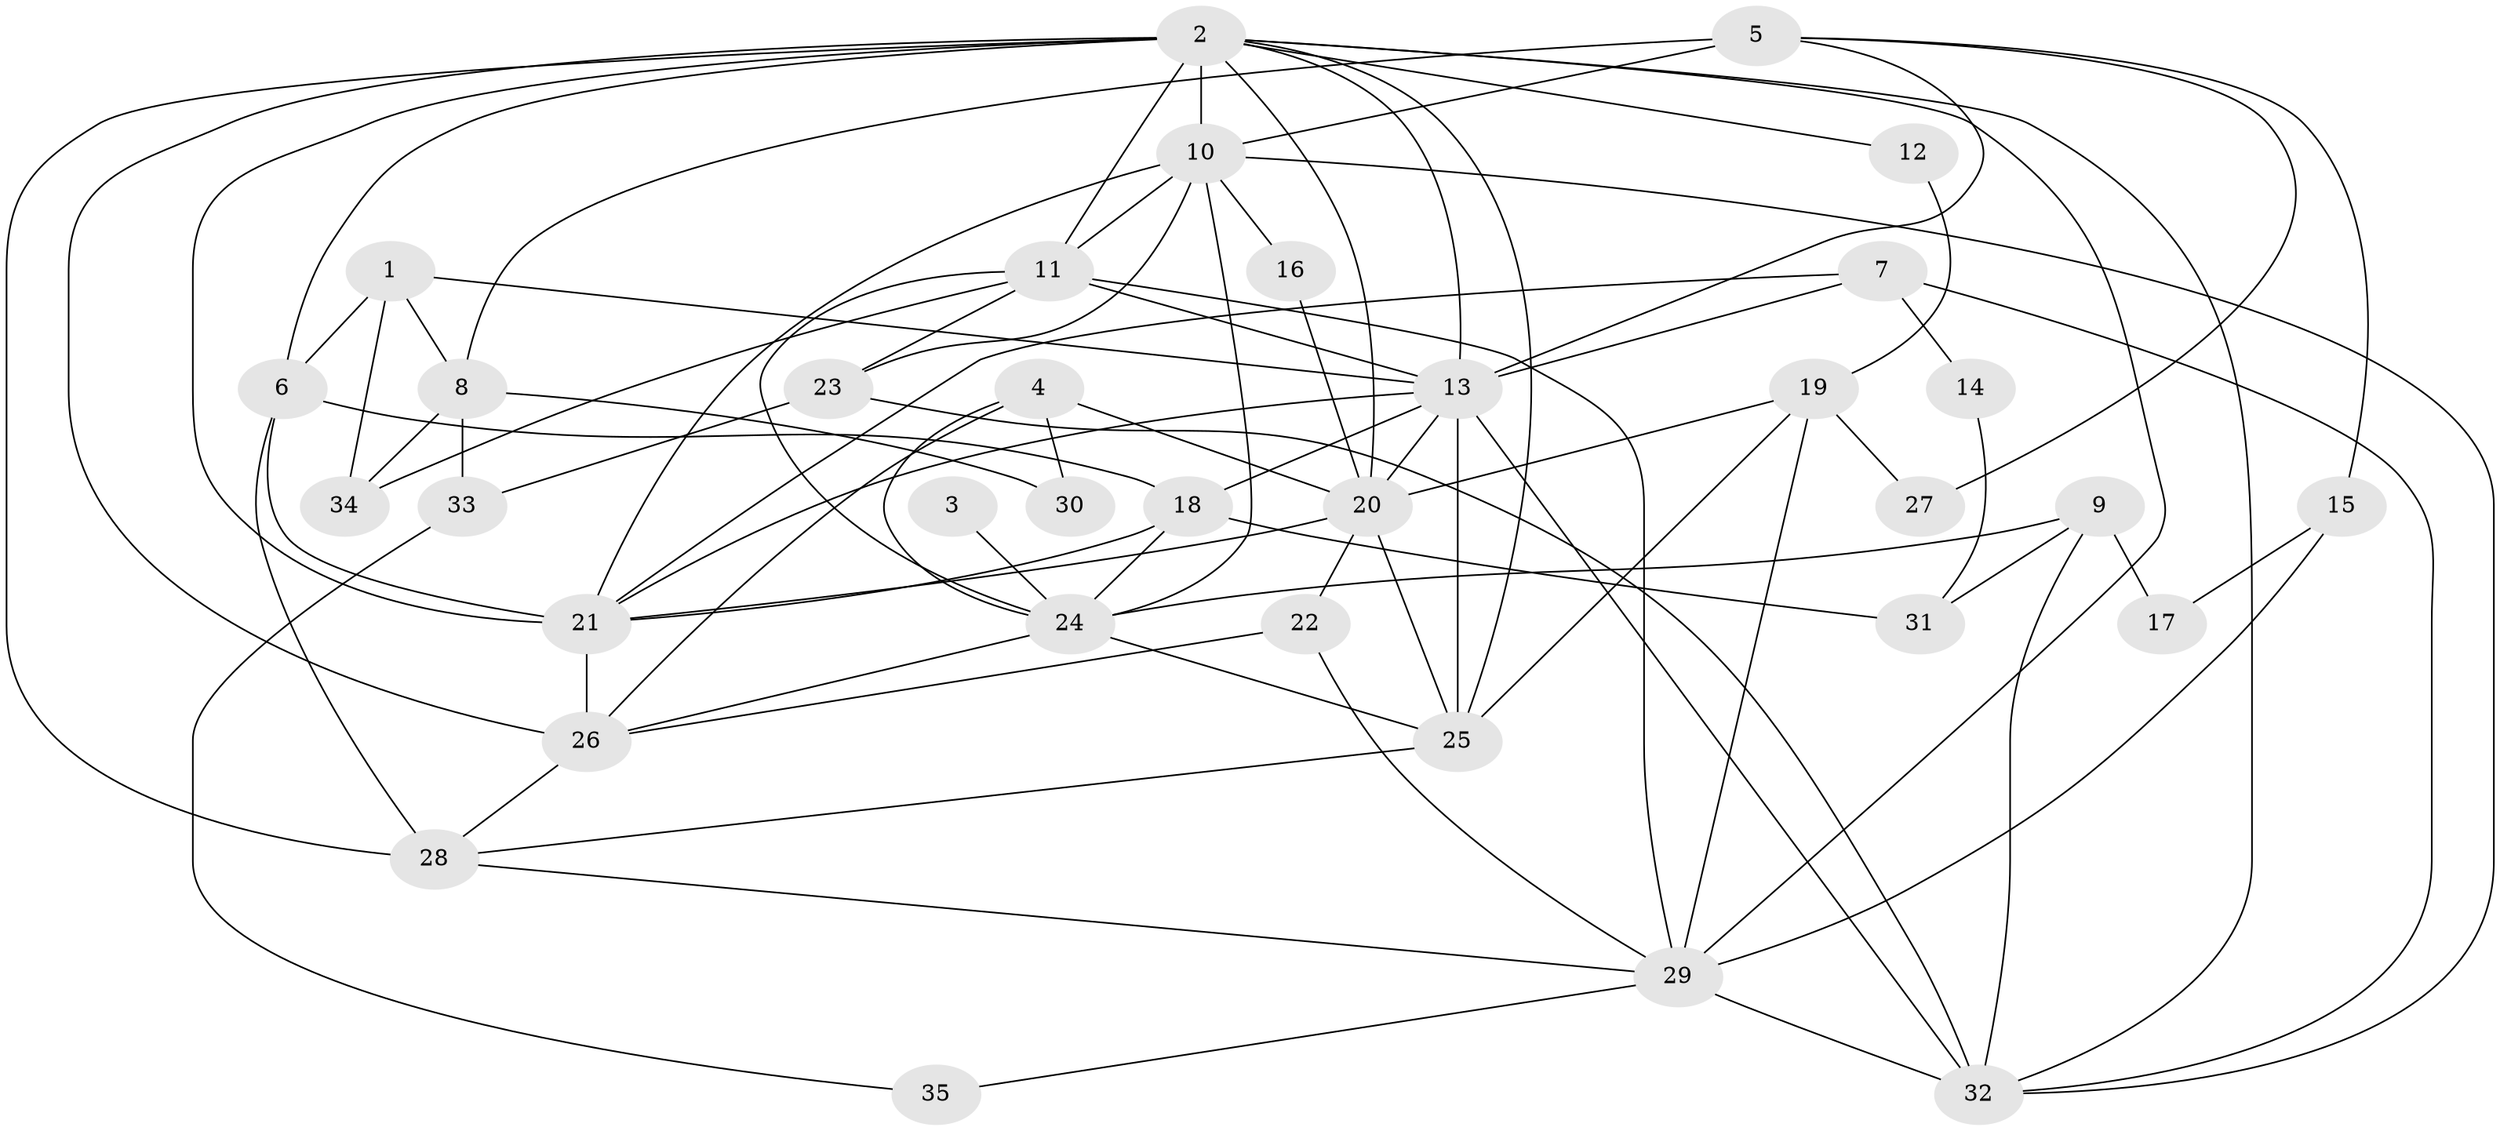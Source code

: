 // original degree distribution, {4: 0.21739130434782608, 5: 0.15942028985507245, 2: 0.17391304347826086, 3: 0.2608695652173913, 6: 0.13043478260869565, 7: 0.043478260869565216, 8: 0.014492753623188406}
// Generated by graph-tools (version 1.1) at 2025/36/03/09/25 02:36:21]
// undirected, 35 vertices, 84 edges
graph export_dot {
graph [start="1"]
  node [color=gray90,style=filled];
  1;
  2;
  3;
  4;
  5;
  6;
  7;
  8;
  9;
  10;
  11;
  12;
  13;
  14;
  15;
  16;
  17;
  18;
  19;
  20;
  21;
  22;
  23;
  24;
  25;
  26;
  27;
  28;
  29;
  30;
  31;
  32;
  33;
  34;
  35;
  1 -- 6 [weight=1.0];
  1 -- 8 [weight=1.0];
  1 -- 13 [weight=1.0];
  1 -- 34 [weight=1.0];
  2 -- 6 [weight=2.0];
  2 -- 10 [weight=2.0];
  2 -- 11 [weight=1.0];
  2 -- 12 [weight=1.0];
  2 -- 13 [weight=1.0];
  2 -- 20 [weight=1.0];
  2 -- 21 [weight=1.0];
  2 -- 25 [weight=1.0];
  2 -- 26 [weight=2.0];
  2 -- 28 [weight=1.0];
  2 -- 29 [weight=2.0];
  2 -- 32 [weight=1.0];
  3 -- 24 [weight=2.0];
  4 -- 20 [weight=1.0];
  4 -- 24 [weight=1.0];
  4 -- 26 [weight=1.0];
  4 -- 30 [weight=1.0];
  5 -- 8 [weight=1.0];
  5 -- 10 [weight=2.0];
  5 -- 13 [weight=1.0];
  5 -- 15 [weight=1.0];
  5 -- 27 [weight=1.0];
  6 -- 18 [weight=1.0];
  6 -- 21 [weight=1.0];
  6 -- 28 [weight=2.0];
  7 -- 13 [weight=1.0];
  7 -- 14 [weight=1.0];
  7 -- 21 [weight=1.0];
  7 -- 32 [weight=1.0];
  8 -- 30 [weight=1.0];
  8 -- 33 [weight=1.0];
  8 -- 34 [weight=1.0];
  9 -- 17 [weight=1.0];
  9 -- 24 [weight=2.0];
  9 -- 31 [weight=1.0];
  9 -- 32 [weight=1.0];
  10 -- 11 [weight=1.0];
  10 -- 16 [weight=1.0];
  10 -- 21 [weight=2.0];
  10 -- 23 [weight=1.0];
  10 -- 24 [weight=1.0];
  10 -- 32 [weight=1.0];
  11 -- 13 [weight=1.0];
  11 -- 23 [weight=1.0];
  11 -- 24 [weight=1.0];
  11 -- 29 [weight=1.0];
  11 -- 34 [weight=1.0];
  12 -- 19 [weight=1.0];
  13 -- 18 [weight=1.0];
  13 -- 20 [weight=2.0];
  13 -- 21 [weight=2.0];
  13 -- 25 [weight=1.0];
  13 -- 32 [weight=2.0];
  14 -- 31 [weight=1.0];
  15 -- 17 [weight=1.0];
  15 -- 29 [weight=1.0];
  16 -- 20 [weight=1.0];
  18 -- 21 [weight=1.0];
  18 -- 24 [weight=1.0];
  18 -- 31 [weight=1.0];
  19 -- 20 [weight=1.0];
  19 -- 25 [weight=2.0];
  19 -- 27 [weight=1.0];
  19 -- 29 [weight=1.0];
  20 -- 21 [weight=1.0];
  20 -- 22 [weight=1.0];
  20 -- 25 [weight=1.0];
  21 -- 26 [weight=1.0];
  22 -- 26 [weight=1.0];
  22 -- 29 [weight=1.0];
  23 -- 32 [weight=1.0];
  23 -- 33 [weight=1.0];
  24 -- 25 [weight=1.0];
  24 -- 26 [weight=1.0];
  25 -- 28 [weight=1.0];
  26 -- 28 [weight=1.0];
  28 -- 29 [weight=1.0];
  29 -- 32 [weight=1.0];
  29 -- 35 [weight=1.0];
  33 -- 35 [weight=1.0];
}
